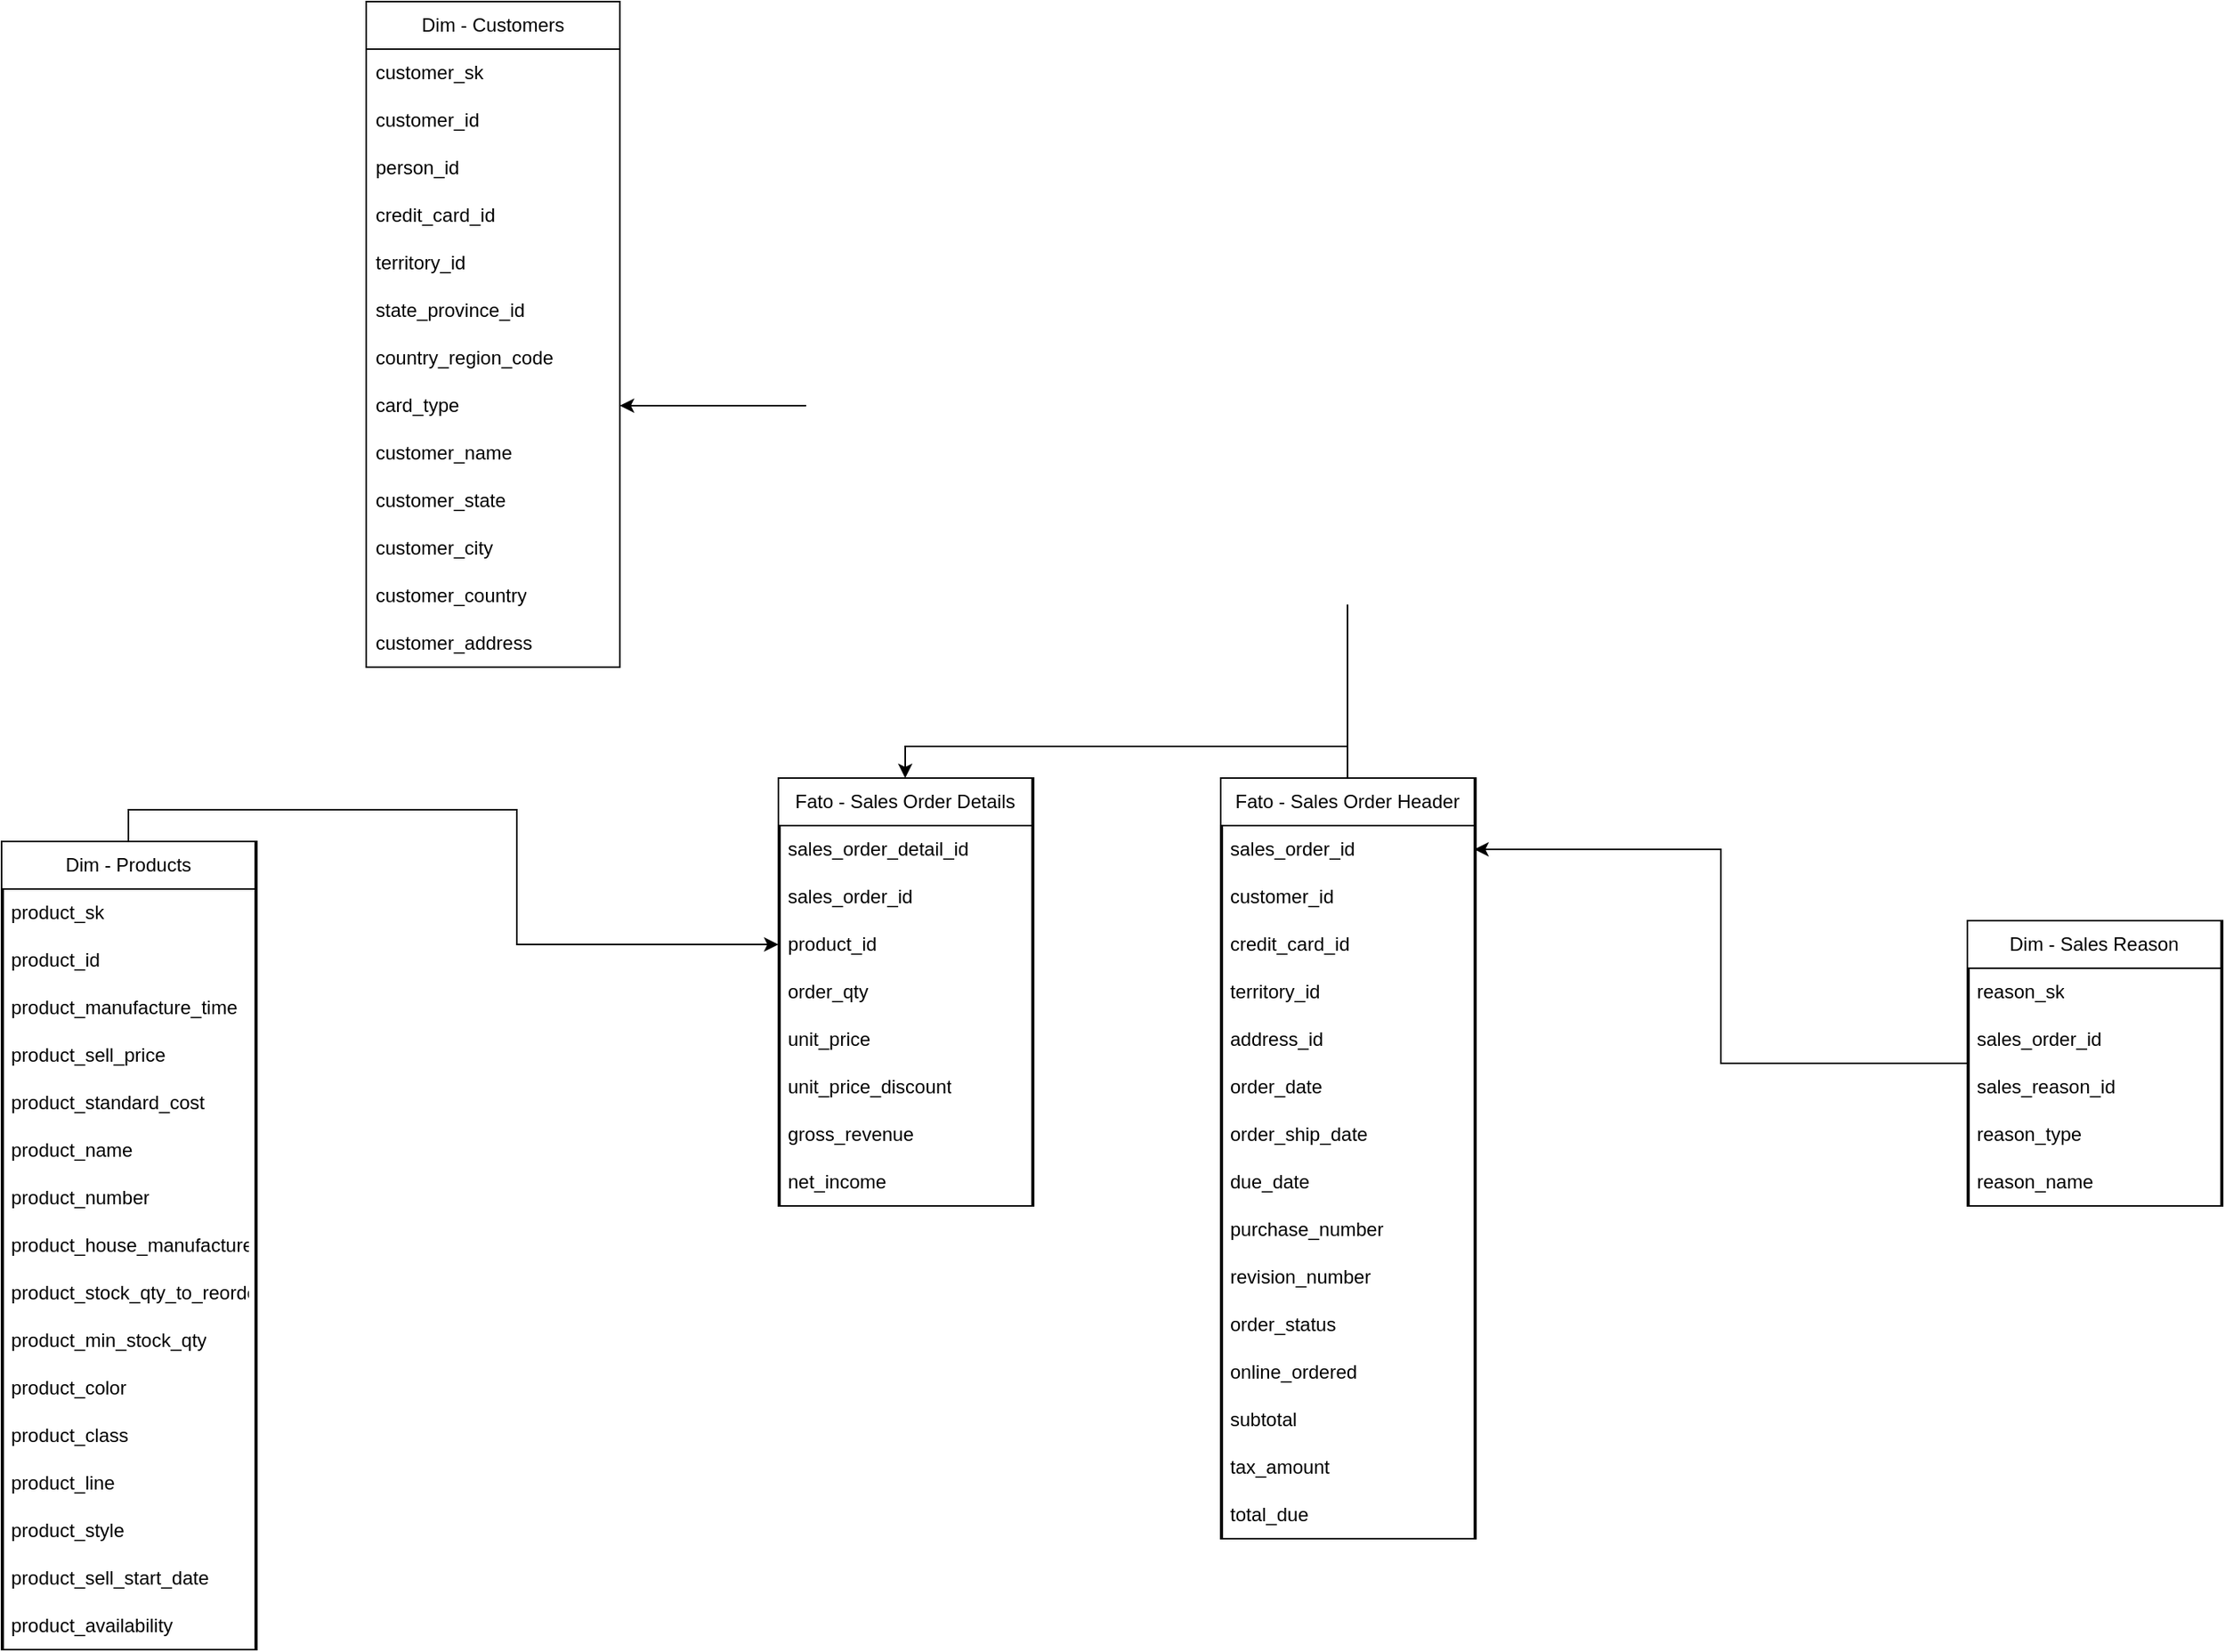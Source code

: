 <mxfile version="21.6.1" type="github">
  <diagram name="Página-1" id="UpeWFnm57IUFRS4a2LFD">
    <mxGraphModel dx="2304" dy="1829" grid="1" gridSize="10" guides="1" tooltips="1" connect="1" arrows="1" fold="1" page="1" pageScale="1" pageWidth="827" pageHeight="1169" math="0" shadow="0">
      <root>
        <mxCell id="0" />
        <mxCell id="1" parent="0" />
        <mxCell id="mHSwdu6JltxRhwhwX5n6-30" style="edgeStyle=orthogonalEdgeStyle;rounded=0;orthogonalLoop=1;jettySize=auto;html=1;exitX=0.5;exitY=0;exitDx=0;exitDy=0;entryX=0.5;entryY=0;entryDx=0;entryDy=0;" edge="1" parent="1" source="mHSwdu6JltxRhwhwX5n6-6" target="mHSwdu6JltxRhwhwX5n6-11">
          <mxGeometry relative="1" as="geometry" />
        </mxCell>
        <mxCell id="mHSwdu6JltxRhwhwX5n6-65" style="edgeStyle=orthogonalEdgeStyle;rounded=0;orthogonalLoop=1;jettySize=auto;html=1;exitX=0.5;exitY=0;exitDx=0;exitDy=0;entryX=1;entryY=0.5;entryDx=0;entryDy=0;" edge="1" parent="1" source="mHSwdu6JltxRhwhwX5n6-6" target="mHSwdu6JltxRhwhwX5n6-59">
          <mxGeometry relative="1" as="geometry" />
        </mxCell>
        <mxCell id="mHSwdu6JltxRhwhwX5n6-105" style="edgeStyle=orthogonalEdgeStyle;rounded=0;orthogonalLoop=1;jettySize=auto;html=1;exitX=0;exitY=0.5;exitDx=0;exitDy=0;entryX=1;entryY=0.5;entryDx=0;entryDy=0;" edge="1" parent="1" source="mHSwdu6JltxRhwhwX5n6-26" target="mHSwdu6JltxRhwhwX5n6-7">
          <mxGeometry relative="1" as="geometry" />
        </mxCell>
        <mxCell id="mHSwdu6JltxRhwhwX5n6-106" style="edgeStyle=orthogonalEdgeStyle;rounded=0;orthogonalLoop=1;jettySize=auto;html=1;exitX=0.5;exitY=0;exitDx=0;exitDy=0;entryX=0;entryY=0.5;entryDx=0;entryDy=0;" edge="1" parent="1" source="mHSwdu6JltxRhwhwX5n6-85" target="mHSwdu6JltxRhwhwX5n6-14">
          <mxGeometry relative="1" as="geometry" />
        </mxCell>
        <mxCell id="mHSwdu6JltxRhwhwX5n6-108" value="" style="group" vertex="1" connectable="0" parent="1">
          <mxGeometry x="449" y="180" width="161" height="480" as="geometry" />
        </mxCell>
        <mxCell id="mHSwdu6JltxRhwhwX5n6-2" value="" style="shape=internalStorage;whiteSpace=wrap;html=1;backgroundOutline=1;dx=0;dy=20;" vertex="1" parent="mHSwdu6JltxRhwhwX5n6-108">
          <mxGeometry x="1" width="160" height="480" as="geometry" />
        </mxCell>
        <mxCell id="mHSwdu6JltxRhwhwX5n6-6" value="Fato - Sales Order Header" style="swimlane;fontStyle=0;childLayout=stackLayout;horizontal=1;startSize=30;horizontalStack=0;resizeParent=1;resizeParentMax=0;resizeLast=0;collapsible=1;marginBottom=0;whiteSpace=wrap;html=1;" vertex="1" parent="mHSwdu6JltxRhwhwX5n6-108">
          <mxGeometry width="160" height="480" as="geometry" />
        </mxCell>
        <mxCell id="mHSwdu6JltxRhwhwX5n6-7" value="sales_order_id" style="text;strokeColor=none;fillColor=none;align=left;verticalAlign=middle;spacingLeft=4;spacingRight=4;overflow=hidden;points=[[0,0.5],[1,0.5]];portConstraint=eastwest;rotatable=0;whiteSpace=wrap;html=1;" vertex="1" parent="mHSwdu6JltxRhwhwX5n6-6">
          <mxGeometry y="30" width="160" height="30" as="geometry" />
        </mxCell>
        <mxCell id="mHSwdu6JltxRhwhwX5n6-8" value="customer_id" style="text;strokeColor=none;fillColor=none;align=left;verticalAlign=middle;spacingLeft=4;spacingRight=4;overflow=hidden;points=[[0,0.5],[1,0.5]];portConstraint=eastwest;rotatable=0;whiteSpace=wrap;html=1;" vertex="1" parent="mHSwdu6JltxRhwhwX5n6-6">
          <mxGeometry y="60" width="160" height="30" as="geometry" />
        </mxCell>
        <mxCell id="mHSwdu6JltxRhwhwX5n6-9" value="credit_card_id" style="text;strokeColor=none;fillColor=none;align=left;verticalAlign=middle;spacingLeft=4;spacingRight=4;overflow=hidden;points=[[0,0.5],[1,0.5]];portConstraint=eastwest;rotatable=0;whiteSpace=wrap;html=1;" vertex="1" parent="mHSwdu6JltxRhwhwX5n6-6">
          <mxGeometry y="90" width="160" height="30" as="geometry" />
        </mxCell>
        <mxCell id="mHSwdu6JltxRhwhwX5n6-39" value="territory_id" style="text;strokeColor=none;fillColor=none;align=left;verticalAlign=middle;spacingLeft=4;spacingRight=4;overflow=hidden;points=[[0,0.5],[1,0.5]];portConstraint=eastwest;rotatable=0;whiteSpace=wrap;html=1;" vertex="1" parent="mHSwdu6JltxRhwhwX5n6-6">
          <mxGeometry y="120" width="160" height="30" as="geometry" />
        </mxCell>
        <mxCell id="mHSwdu6JltxRhwhwX5n6-40" value="address_id" style="text;strokeColor=none;fillColor=none;align=left;verticalAlign=middle;spacingLeft=4;spacingRight=4;overflow=hidden;points=[[0,0.5],[1,0.5]];portConstraint=eastwest;rotatable=0;whiteSpace=wrap;html=1;" vertex="1" parent="mHSwdu6JltxRhwhwX5n6-6">
          <mxGeometry y="150" width="160" height="30" as="geometry" />
        </mxCell>
        <mxCell id="mHSwdu6JltxRhwhwX5n6-41" value="order_date" style="text;strokeColor=none;fillColor=none;align=left;verticalAlign=middle;spacingLeft=4;spacingRight=4;overflow=hidden;points=[[0,0.5],[1,0.5]];portConstraint=eastwest;rotatable=0;whiteSpace=wrap;html=1;" vertex="1" parent="mHSwdu6JltxRhwhwX5n6-6">
          <mxGeometry y="180" width="160" height="30" as="geometry" />
        </mxCell>
        <mxCell id="mHSwdu6JltxRhwhwX5n6-42" value="order_ship_date" style="text;strokeColor=none;fillColor=none;align=left;verticalAlign=middle;spacingLeft=4;spacingRight=4;overflow=hidden;points=[[0,0.5],[1,0.5]];portConstraint=eastwest;rotatable=0;whiteSpace=wrap;html=1;" vertex="1" parent="mHSwdu6JltxRhwhwX5n6-6">
          <mxGeometry y="210" width="160" height="30" as="geometry" />
        </mxCell>
        <mxCell id="mHSwdu6JltxRhwhwX5n6-46" value="due_date" style="text;strokeColor=none;fillColor=none;align=left;verticalAlign=middle;spacingLeft=4;spacingRight=4;overflow=hidden;points=[[0,0.5],[1,0.5]];portConstraint=eastwest;rotatable=0;whiteSpace=wrap;html=1;" vertex="1" parent="mHSwdu6JltxRhwhwX5n6-6">
          <mxGeometry y="240" width="160" height="30" as="geometry" />
        </mxCell>
        <mxCell id="mHSwdu6JltxRhwhwX5n6-47" value="purchase_number" style="text;strokeColor=none;fillColor=none;align=left;verticalAlign=middle;spacingLeft=4;spacingRight=4;overflow=hidden;points=[[0,0.5],[1,0.5]];portConstraint=eastwest;rotatable=0;whiteSpace=wrap;html=1;" vertex="1" parent="mHSwdu6JltxRhwhwX5n6-6">
          <mxGeometry y="270" width="160" height="30" as="geometry" />
        </mxCell>
        <mxCell id="mHSwdu6JltxRhwhwX5n6-48" value="revision_number" style="text;strokeColor=none;fillColor=none;align=left;verticalAlign=middle;spacingLeft=4;spacingRight=4;overflow=hidden;points=[[0,0.5],[1,0.5]];portConstraint=eastwest;rotatable=0;whiteSpace=wrap;html=1;" vertex="1" parent="mHSwdu6JltxRhwhwX5n6-6">
          <mxGeometry y="300" width="160" height="30" as="geometry" />
        </mxCell>
        <mxCell id="mHSwdu6JltxRhwhwX5n6-33" value="order_status" style="text;strokeColor=none;fillColor=none;align=left;verticalAlign=middle;spacingLeft=4;spacingRight=4;overflow=hidden;points=[[0,0.5],[1,0.5]];portConstraint=eastwest;rotatable=0;whiteSpace=wrap;html=1;" vertex="1" parent="mHSwdu6JltxRhwhwX5n6-6">
          <mxGeometry y="330" width="160" height="30" as="geometry" />
        </mxCell>
        <mxCell id="mHSwdu6JltxRhwhwX5n6-49" value="online_ordered" style="text;strokeColor=none;fillColor=none;align=left;verticalAlign=middle;spacingLeft=4;spacingRight=4;overflow=hidden;points=[[0,0.5],[1,0.5]];portConstraint=eastwest;rotatable=0;whiteSpace=wrap;html=1;" vertex="1" parent="mHSwdu6JltxRhwhwX5n6-6">
          <mxGeometry y="360" width="160" height="30" as="geometry" />
        </mxCell>
        <mxCell id="mHSwdu6JltxRhwhwX5n6-50" value="subtotal" style="text;strokeColor=none;fillColor=none;align=left;verticalAlign=middle;spacingLeft=4;spacingRight=4;overflow=hidden;points=[[0,0.5],[1,0.5]];portConstraint=eastwest;rotatable=0;whiteSpace=wrap;html=1;" vertex="1" parent="mHSwdu6JltxRhwhwX5n6-6">
          <mxGeometry y="390" width="160" height="30" as="geometry" />
        </mxCell>
        <mxCell id="mHSwdu6JltxRhwhwX5n6-52" value="tax_amount" style="text;strokeColor=none;fillColor=none;align=left;verticalAlign=middle;spacingLeft=4;spacingRight=4;overflow=hidden;points=[[0,0.5],[1,0.5]];portConstraint=eastwest;rotatable=0;whiteSpace=wrap;html=1;" vertex="1" parent="mHSwdu6JltxRhwhwX5n6-6">
          <mxGeometry y="420" width="160" height="30" as="geometry" />
        </mxCell>
        <mxCell id="mHSwdu6JltxRhwhwX5n6-53" value="total_due" style="text;strokeColor=none;fillColor=none;align=left;verticalAlign=middle;spacingLeft=4;spacingRight=4;overflow=hidden;points=[[0,0.5],[1,0.5]];portConstraint=eastwest;rotatable=0;whiteSpace=wrap;html=1;" vertex="1" parent="mHSwdu6JltxRhwhwX5n6-6">
          <mxGeometry y="450" width="160" height="30" as="geometry" />
        </mxCell>
        <mxCell id="mHSwdu6JltxRhwhwX5n6-109" value="" style="group" vertex="1" connectable="0" parent="1">
          <mxGeometry x="170" y="180" width="161" height="270" as="geometry" />
        </mxCell>
        <mxCell id="mHSwdu6JltxRhwhwX5n6-10" value="" style="shape=internalStorage;whiteSpace=wrap;html=1;backgroundOutline=1;dx=0;dy=20;" vertex="1" parent="mHSwdu6JltxRhwhwX5n6-109">
          <mxGeometry x="1" width="160" height="270" as="geometry" />
        </mxCell>
        <mxCell id="mHSwdu6JltxRhwhwX5n6-11" value="Fato - Sales Order Details" style="swimlane;fontStyle=0;childLayout=stackLayout;horizontal=1;startSize=30;horizontalStack=0;resizeParent=1;resizeParentMax=0;resizeLast=0;collapsible=1;marginBottom=0;whiteSpace=wrap;html=1;" vertex="1" parent="mHSwdu6JltxRhwhwX5n6-109">
          <mxGeometry width="160" height="270" as="geometry" />
        </mxCell>
        <mxCell id="mHSwdu6JltxRhwhwX5n6-12" value="sales_order_detail_id" style="text;strokeColor=none;fillColor=none;align=left;verticalAlign=middle;spacingLeft=4;spacingRight=4;overflow=hidden;points=[[0,0.5],[1,0.5]];portConstraint=eastwest;rotatable=0;whiteSpace=wrap;html=1;" vertex="1" parent="mHSwdu6JltxRhwhwX5n6-11">
          <mxGeometry y="30" width="160" height="30" as="geometry" />
        </mxCell>
        <mxCell id="mHSwdu6JltxRhwhwX5n6-13" value="sales_order_id" style="text;strokeColor=none;fillColor=none;align=left;verticalAlign=middle;spacingLeft=4;spacingRight=4;overflow=hidden;points=[[0,0.5],[1,0.5]];portConstraint=eastwest;rotatable=0;whiteSpace=wrap;html=1;" vertex="1" parent="mHSwdu6JltxRhwhwX5n6-11">
          <mxGeometry y="60" width="160" height="30" as="geometry" />
        </mxCell>
        <mxCell id="mHSwdu6JltxRhwhwX5n6-14" value="product_id" style="text;strokeColor=none;fillColor=none;align=left;verticalAlign=middle;spacingLeft=4;spacingRight=4;overflow=hidden;points=[[0,0.5],[1,0.5]];portConstraint=eastwest;rotatable=0;whiteSpace=wrap;html=1;" vertex="1" parent="mHSwdu6JltxRhwhwX5n6-11">
          <mxGeometry y="90" width="160" height="30" as="geometry" />
        </mxCell>
        <mxCell id="mHSwdu6JltxRhwhwX5n6-34" value="order_qty" style="text;strokeColor=none;fillColor=none;align=left;verticalAlign=middle;spacingLeft=4;spacingRight=4;overflow=hidden;points=[[0,0.5],[1,0.5]];portConstraint=eastwest;rotatable=0;whiteSpace=wrap;html=1;" vertex="1" parent="mHSwdu6JltxRhwhwX5n6-11">
          <mxGeometry y="120" width="160" height="30" as="geometry" />
        </mxCell>
        <mxCell id="mHSwdu6JltxRhwhwX5n6-35" value="unit_price" style="text;strokeColor=none;fillColor=none;align=left;verticalAlign=middle;spacingLeft=4;spacingRight=4;overflow=hidden;points=[[0,0.5],[1,0.5]];portConstraint=eastwest;rotatable=0;whiteSpace=wrap;html=1;" vertex="1" parent="mHSwdu6JltxRhwhwX5n6-11">
          <mxGeometry y="150" width="160" height="30" as="geometry" />
        </mxCell>
        <mxCell id="mHSwdu6JltxRhwhwX5n6-36" value="unit_price_discount" style="text;strokeColor=none;fillColor=none;align=left;verticalAlign=middle;spacingLeft=4;spacingRight=4;overflow=hidden;points=[[0,0.5],[1,0.5]];portConstraint=eastwest;rotatable=0;whiteSpace=wrap;html=1;" vertex="1" parent="mHSwdu6JltxRhwhwX5n6-11">
          <mxGeometry y="180" width="160" height="30" as="geometry" />
        </mxCell>
        <mxCell id="mHSwdu6JltxRhwhwX5n6-37" value="gross_revenue" style="text;strokeColor=none;fillColor=none;align=left;verticalAlign=middle;spacingLeft=4;spacingRight=4;overflow=hidden;points=[[0,0.5],[1,0.5]];portConstraint=eastwest;rotatable=0;whiteSpace=wrap;html=1;" vertex="1" parent="mHSwdu6JltxRhwhwX5n6-11">
          <mxGeometry y="210" width="160" height="30" as="geometry" />
        </mxCell>
        <mxCell id="mHSwdu6JltxRhwhwX5n6-38" value="net_income" style="text;strokeColor=none;fillColor=none;align=left;verticalAlign=middle;spacingLeft=4;spacingRight=4;overflow=hidden;points=[[0,0.5],[1,0.5]];portConstraint=eastwest;rotatable=0;whiteSpace=wrap;html=1;" vertex="1" parent="mHSwdu6JltxRhwhwX5n6-11">
          <mxGeometry y="240" width="160" height="30" as="geometry" />
        </mxCell>
        <mxCell id="mHSwdu6JltxRhwhwX5n6-107" value="" style="group" vertex="1" connectable="0" parent="1">
          <mxGeometry x="920" y="270" width="161" height="180" as="geometry" />
        </mxCell>
        <mxCell id="mHSwdu6JltxRhwhwX5n6-25" value="" style="shape=internalStorage;whiteSpace=wrap;html=1;backgroundOutline=1;dx=0;dy=20;" vertex="1" parent="mHSwdu6JltxRhwhwX5n6-107">
          <mxGeometry x="1" width="160" height="180" as="geometry" />
        </mxCell>
        <mxCell id="mHSwdu6JltxRhwhwX5n6-26" value="Dim - Sales Reason" style="swimlane;fontStyle=0;childLayout=stackLayout;horizontal=1;startSize=30;horizontalStack=0;resizeParent=1;resizeParentMax=0;resizeLast=0;collapsible=1;marginBottom=0;whiteSpace=wrap;html=1;" vertex="1" parent="mHSwdu6JltxRhwhwX5n6-107">
          <mxGeometry width="160" height="180" as="geometry" />
        </mxCell>
        <mxCell id="mHSwdu6JltxRhwhwX5n6-27" value="reason_sk" style="text;strokeColor=none;fillColor=none;align=left;verticalAlign=middle;spacingLeft=4;spacingRight=4;overflow=hidden;points=[[0,0.5],[1,0.5]];portConstraint=eastwest;rotatable=0;whiteSpace=wrap;html=1;" vertex="1" parent="mHSwdu6JltxRhwhwX5n6-26">
          <mxGeometry y="30" width="160" height="30" as="geometry" />
        </mxCell>
        <mxCell id="mHSwdu6JltxRhwhwX5n6-28" value="sales_order_id" style="text;strokeColor=none;fillColor=none;align=left;verticalAlign=middle;spacingLeft=4;spacingRight=4;overflow=hidden;points=[[0,0.5],[1,0.5]];portConstraint=eastwest;rotatable=0;whiteSpace=wrap;html=1;" vertex="1" parent="mHSwdu6JltxRhwhwX5n6-26">
          <mxGeometry y="60" width="160" height="30" as="geometry" />
        </mxCell>
        <mxCell id="mHSwdu6JltxRhwhwX5n6-29" value="sales_reason_id" style="text;strokeColor=none;fillColor=none;align=left;verticalAlign=middle;spacingLeft=4;spacingRight=4;overflow=hidden;points=[[0,0.5],[1,0.5]];portConstraint=eastwest;rotatable=0;whiteSpace=wrap;html=1;" vertex="1" parent="mHSwdu6JltxRhwhwX5n6-26">
          <mxGeometry y="90" width="160" height="30" as="geometry" />
        </mxCell>
        <mxCell id="mHSwdu6JltxRhwhwX5n6-103" value="reason_type" style="text;strokeColor=none;fillColor=none;align=left;verticalAlign=middle;spacingLeft=4;spacingRight=4;overflow=hidden;points=[[0,0.5],[1,0.5]];portConstraint=eastwest;rotatable=0;whiteSpace=wrap;html=1;" vertex="1" parent="mHSwdu6JltxRhwhwX5n6-26">
          <mxGeometry y="120" width="160" height="30" as="geometry" />
        </mxCell>
        <mxCell id="mHSwdu6JltxRhwhwX5n6-104" value="reason_name" style="text;strokeColor=none;fillColor=none;align=left;verticalAlign=middle;spacingLeft=4;spacingRight=4;overflow=hidden;points=[[0,0.5],[1,0.5]];portConstraint=eastwest;rotatable=0;whiteSpace=wrap;html=1;" vertex="1" parent="mHSwdu6JltxRhwhwX5n6-26">
          <mxGeometry y="150" width="160" height="30" as="geometry" />
        </mxCell>
        <mxCell id="mHSwdu6JltxRhwhwX5n6-111" value="" style="group" vertex="1" connectable="0" parent="1">
          <mxGeometry x="-90" y="-310" width="160" height="420" as="geometry" />
        </mxCell>
        <mxCell id="mHSwdu6JltxRhwhwX5n6-15" value="" style="shape=internalStorage;whiteSpace=wrap;html=1;backgroundOutline=1;dx=0;dy=20;" vertex="1" parent="mHSwdu6JltxRhwhwX5n6-111">
          <mxGeometry width="160" height="420" as="geometry" />
        </mxCell>
        <mxCell id="mHSwdu6JltxRhwhwX5n6-16" value="Dim - Customers" style="swimlane;fontStyle=0;childLayout=stackLayout;horizontal=1;startSize=30;horizontalStack=0;resizeParent=1;resizeParentMax=0;resizeLast=0;collapsible=1;marginBottom=0;whiteSpace=wrap;html=1;" vertex="1" parent="mHSwdu6JltxRhwhwX5n6-111">
          <mxGeometry width="160" height="420" as="geometry" />
        </mxCell>
        <mxCell id="mHSwdu6JltxRhwhwX5n6-17" value="customer_sk" style="text;strokeColor=none;fillColor=none;align=left;verticalAlign=middle;spacingLeft=4;spacingRight=4;overflow=hidden;points=[[0,0.5],[1,0.5]];portConstraint=eastwest;rotatable=0;whiteSpace=wrap;html=1;" vertex="1" parent="mHSwdu6JltxRhwhwX5n6-16">
          <mxGeometry y="30" width="160" height="30" as="geometry" />
        </mxCell>
        <mxCell id="mHSwdu6JltxRhwhwX5n6-18" value="customer_id" style="text;strokeColor=none;fillColor=none;align=left;verticalAlign=middle;spacingLeft=4;spacingRight=4;overflow=hidden;points=[[0,0.5],[1,0.5]];portConstraint=eastwest;rotatable=0;whiteSpace=wrap;html=1;" vertex="1" parent="mHSwdu6JltxRhwhwX5n6-16">
          <mxGeometry y="60" width="160" height="30" as="geometry" />
        </mxCell>
        <mxCell id="mHSwdu6JltxRhwhwX5n6-19" value="person_id" style="text;strokeColor=none;fillColor=none;align=left;verticalAlign=middle;spacingLeft=4;spacingRight=4;overflow=hidden;points=[[0,0.5],[1,0.5]];portConstraint=eastwest;rotatable=0;whiteSpace=wrap;html=1;" vertex="1" parent="mHSwdu6JltxRhwhwX5n6-16">
          <mxGeometry y="90" width="160" height="30" as="geometry" />
        </mxCell>
        <mxCell id="mHSwdu6JltxRhwhwX5n6-54" value="credit_card_id" style="text;strokeColor=none;fillColor=none;align=left;verticalAlign=middle;spacingLeft=4;spacingRight=4;overflow=hidden;points=[[0,0.5],[1,0.5]];portConstraint=eastwest;rotatable=0;whiteSpace=wrap;html=1;" vertex="1" parent="mHSwdu6JltxRhwhwX5n6-16">
          <mxGeometry y="120" width="160" height="30" as="geometry" />
        </mxCell>
        <mxCell id="mHSwdu6JltxRhwhwX5n6-55" value="territory_id" style="text;strokeColor=none;fillColor=none;align=left;verticalAlign=middle;spacingLeft=4;spacingRight=4;overflow=hidden;points=[[0,0.5],[1,0.5]];portConstraint=eastwest;rotatable=0;whiteSpace=wrap;html=1;" vertex="1" parent="mHSwdu6JltxRhwhwX5n6-16">
          <mxGeometry y="150" width="160" height="30" as="geometry" />
        </mxCell>
        <mxCell id="mHSwdu6JltxRhwhwX5n6-56" value="state_province_id" style="text;strokeColor=none;fillColor=none;align=left;verticalAlign=middle;spacingLeft=4;spacingRight=4;overflow=hidden;points=[[0,0.5],[1,0.5]];portConstraint=eastwest;rotatable=0;whiteSpace=wrap;html=1;" vertex="1" parent="mHSwdu6JltxRhwhwX5n6-16">
          <mxGeometry y="180" width="160" height="30" as="geometry" />
        </mxCell>
        <mxCell id="mHSwdu6JltxRhwhwX5n6-57" value="country_region_code" style="text;strokeColor=none;fillColor=none;align=left;verticalAlign=middle;spacingLeft=4;spacingRight=4;overflow=hidden;points=[[0,0.5],[1,0.5]];portConstraint=eastwest;rotatable=0;whiteSpace=wrap;html=1;" vertex="1" parent="mHSwdu6JltxRhwhwX5n6-16">
          <mxGeometry y="210" width="160" height="30" as="geometry" />
        </mxCell>
        <mxCell id="mHSwdu6JltxRhwhwX5n6-59" value="card_type" style="text;strokeColor=none;fillColor=none;align=left;verticalAlign=middle;spacingLeft=4;spacingRight=4;overflow=hidden;points=[[0,0.5],[1,0.5]];portConstraint=eastwest;rotatable=0;whiteSpace=wrap;html=1;" vertex="1" parent="mHSwdu6JltxRhwhwX5n6-16">
          <mxGeometry y="240" width="160" height="30" as="geometry" />
        </mxCell>
        <mxCell id="mHSwdu6JltxRhwhwX5n6-60" value="customer_name" style="text;strokeColor=none;fillColor=none;align=left;verticalAlign=middle;spacingLeft=4;spacingRight=4;overflow=hidden;points=[[0,0.5],[1,0.5]];portConstraint=eastwest;rotatable=0;whiteSpace=wrap;html=1;" vertex="1" parent="mHSwdu6JltxRhwhwX5n6-16">
          <mxGeometry y="270" width="160" height="30" as="geometry" />
        </mxCell>
        <mxCell id="mHSwdu6JltxRhwhwX5n6-61" value="customer_state" style="text;strokeColor=none;fillColor=none;align=left;verticalAlign=middle;spacingLeft=4;spacingRight=4;overflow=hidden;points=[[0,0.5],[1,0.5]];portConstraint=eastwest;rotatable=0;whiteSpace=wrap;html=1;" vertex="1" parent="mHSwdu6JltxRhwhwX5n6-16">
          <mxGeometry y="300" width="160" height="30" as="geometry" />
        </mxCell>
        <mxCell id="mHSwdu6JltxRhwhwX5n6-62" value="customer_city" style="text;strokeColor=none;fillColor=none;align=left;verticalAlign=middle;spacingLeft=4;spacingRight=4;overflow=hidden;points=[[0,0.5],[1,0.5]];portConstraint=eastwest;rotatable=0;whiteSpace=wrap;html=1;" vertex="1" parent="mHSwdu6JltxRhwhwX5n6-16">
          <mxGeometry y="330" width="160" height="30" as="geometry" />
        </mxCell>
        <mxCell id="mHSwdu6JltxRhwhwX5n6-63" value="customer_country" style="text;strokeColor=none;fillColor=none;align=left;verticalAlign=middle;spacingLeft=4;spacingRight=4;overflow=hidden;points=[[0,0.5],[1,0.5]];portConstraint=eastwest;rotatable=0;whiteSpace=wrap;html=1;" vertex="1" parent="mHSwdu6JltxRhwhwX5n6-16">
          <mxGeometry y="360" width="160" height="30" as="geometry" />
        </mxCell>
        <mxCell id="mHSwdu6JltxRhwhwX5n6-64" value="customer_address" style="text;strokeColor=none;fillColor=none;align=left;verticalAlign=middle;spacingLeft=4;spacingRight=4;overflow=hidden;points=[[0,0.5],[1,0.5]];portConstraint=eastwest;rotatable=0;whiteSpace=wrap;html=1;" vertex="1" parent="mHSwdu6JltxRhwhwX5n6-16">
          <mxGeometry y="390" width="160" height="30" as="geometry" />
        </mxCell>
        <mxCell id="mHSwdu6JltxRhwhwX5n6-110" value="" style="group" vertex="1" connectable="0" parent="1">
          <mxGeometry x="-320" y="220" width="161" height="510" as="geometry" />
        </mxCell>
        <mxCell id="mHSwdu6JltxRhwhwX5n6-84" value="" style="shape=internalStorage;whiteSpace=wrap;html=1;backgroundOutline=1;dx=0;dy=20;" vertex="1" parent="mHSwdu6JltxRhwhwX5n6-110">
          <mxGeometry x="1" width="160" height="510" as="geometry" />
        </mxCell>
        <mxCell id="mHSwdu6JltxRhwhwX5n6-85" value="Dim - Products" style="swimlane;fontStyle=0;childLayout=stackLayout;horizontal=1;startSize=30;horizontalStack=0;resizeParent=1;resizeParentMax=0;resizeLast=0;collapsible=1;marginBottom=0;whiteSpace=wrap;html=1;" vertex="1" parent="mHSwdu6JltxRhwhwX5n6-110">
          <mxGeometry width="160" height="510" as="geometry" />
        </mxCell>
        <mxCell id="mHSwdu6JltxRhwhwX5n6-86" value="product_sk" style="text;strokeColor=none;fillColor=none;align=left;verticalAlign=middle;spacingLeft=4;spacingRight=4;overflow=hidden;points=[[0,0.5],[1,0.5]];portConstraint=eastwest;rotatable=0;whiteSpace=wrap;html=1;" vertex="1" parent="mHSwdu6JltxRhwhwX5n6-85">
          <mxGeometry y="30" width="160" height="30" as="geometry" />
        </mxCell>
        <mxCell id="mHSwdu6JltxRhwhwX5n6-87" value="product_id" style="text;strokeColor=none;fillColor=none;align=left;verticalAlign=middle;spacingLeft=4;spacingRight=4;overflow=hidden;points=[[0,0.5],[1,0.5]];portConstraint=eastwest;rotatable=0;whiteSpace=wrap;html=1;" vertex="1" parent="mHSwdu6JltxRhwhwX5n6-85">
          <mxGeometry y="60" width="160" height="30" as="geometry" />
        </mxCell>
        <mxCell id="mHSwdu6JltxRhwhwX5n6-88" value="product_manufacture_time" style="text;strokeColor=none;fillColor=none;align=left;verticalAlign=middle;spacingLeft=4;spacingRight=4;overflow=hidden;points=[[0,0.5],[1,0.5]];portConstraint=eastwest;rotatable=0;whiteSpace=wrap;html=1;" vertex="1" parent="mHSwdu6JltxRhwhwX5n6-85">
          <mxGeometry y="90" width="160" height="30" as="geometry" />
        </mxCell>
        <mxCell id="mHSwdu6JltxRhwhwX5n6-89" value="product_sell_price" style="text;strokeColor=none;fillColor=none;align=left;verticalAlign=middle;spacingLeft=4;spacingRight=4;overflow=hidden;points=[[0,0.5],[1,0.5]];portConstraint=eastwest;rotatable=0;whiteSpace=wrap;html=1;" vertex="1" parent="mHSwdu6JltxRhwhwX5n6-85">
          <mxGeometry y="120" width="160" height="30" as="geometry" />
        </mxCell>
        <mxCell id="mHSwdu6JltxRhwhwX5n6-90" value="product_standard_cost" style="text;strokeColor=none;fillColor=none;align=left;verticalAlign=middle;spacingLeft=4;spacingRight=4;overflow=hidden;points=[[0,0.5],[1,0.5]];portConstraint=eastwest;rotatable=0;whiteSpace=wrap;html=1;" vertex="1" parent="mHSwdu6JltxRhwhwX5n6-85">
          <mxGeometry y="150" width="160" height="30" as="geometry" />
        </mxCell>
        <mxCell id="mHSwdu6JltxRhwhwX5n6-91" value="product_name" style="text;strokeColor=none;fillColor=none;align=left;verticalAlign=middle;spacingLeft=4;spacingRight=4;overflow=hidden;points=[[0,0.5],[1,0.5]];portConstraint=eastwest;rotatable=0;whiteSpace=wrap;html=1;" vertex="1" parent="mHSwdu6JltxRhwhwX5n6-85">
          <mxGeometry y="180" width="160" height="30" as="geometry" />
        </mxCell>
        <mxCell id="mHSwdu6JltxRhwhwX5n6-92" value="product_number" style="text;strokeColor=none;fillColor=none;align=left;verticalAlign=middle;spacingLeft=4;spacingRight=4;overflow=hidden;points=[[0,0.5],[1,0.5]];portConstraint=eastwest;rotatable=0;whiteSpace=wrap;html=1;" vertex="1" parent="mHSwdu6JltxRhwhwX5n6-85">
          <mxGeometry y="210" width="160" height="30" as="geometry" />
        </mxCell>
        <mxCell id="mHSwdu6JltxRhwhwX5n6-93" value="product_house_manufactured" style="text;strokeColor=none;fillColor=none;align=left;verticalAlign=middle;spacingLeft=4;spacingRight=4;overflow=hidden;points=[[0,0.5],[1,0.5]];portConstraint=eastwest;rotatable=0;whiteSpace=wrap;html=1;" vertex="1" parent="mHSwdu6JltxRhwhwX5n6-85">
          <mxGeometry y="240" width="160" height="30" as="geometry" />
        </mxCell>
        <mxCell id="mHSwdu6JltxRhwhwX5n6-94" value="product_stock_qty_to_reorder" style="text;strokeColor=none;fillColor=none;align=left;verticalAlign=middle;spacingLeft=4;spacingRight=4;overflow=hidden;points=[[0,0.5],[1,0.5]];portConstraint=eastwest;rotatable=0;whiteSpace=wrap;html=1;" vertex="1" parent="mHSwdu6JltxRhwhwX5n6-85">
          <mxGeometry y="270" width="160" height="30" as="geometry" />
        </mxCell>
        <mxCell id="mHSwdu6JltxRhwhwX5n6-95" value="product_min_stock_qty" style="text;strokeColor=none;fillColor=none;align=left;verticalAlign=middle;spacingLeft=4;spacingRight=4;overflow=hidden;points=[[0,0.5],[1,0.5]];portConstraint=eastwest;rotatable=0;whiteSpace=wrap;html=1;" vertex="1" parent="mHSwdu6JltxRhwhwX5n6-85">
          <mxGeometry y="300" width="160" height="30" as="geometry" />
        </mxCell>
        <mxCell id="mHSwdu6JltxRhwhwX5n6-96" value="product_color" style="text;strokeColor=none;fillColor=none;align=left;verticalAlign=middle;spacingLeft=4;spacingRight=4;overflow=hidden;points=[[0,0.5],[1,0.5]];portConstraint=eastwest;rotatable=0;whiteSpace=wrap;html=1;" vertex="1" parent="mHSwdu6JltxRhwhwX5n6-85">
          <mxGeometry y="330" width="160" height="30" as="geometry" />
        </mxCell>
        <mxCell id="mHSwdu6JltxRhwhwX5n6-97" value="product_class" style="text;strokeColor=none;fillColor=none;align=left;verticalAlign=middle;spacingLeft=4;spacingRight=4;overflow=hidden;points=[[0,0.5],[1,0.5]];portConstraint=eastwest;rotatable=0;whiteSpace=wrap;html=1;" vertex="1" parent="mHSwdu6JltxRhwhwX5n6-85">
          <mxGeometry y="360" width="160" height="30" as="geometry" />
        </mxCell>
        <mxCell id="mHSwdu6JltxRhwhwX5n6-98" value="product_line" style="text;strokeColor=none;fillColor=none;align=left;verticalAlign=middle;spacingLeft=4;spacingRight=4;overflow=hidden;points=[[0,0.5],[1,0.5]];portConstraint=eastwest;rotatable=0;whiteSpace=wrap;html=1;" vertex="1" parent="mHSwdu6JltxRhwhwX5n6-85">
          <mxGeometry y="390" width="160" height="30" as="geometry" />
        </mxCell>
        <mxCell id="mHSwdu6JltxRhwhwX5n6-99" value="product_style" style="text;strokeColor=none;fillColor=none;align=left;verticalAlign=middle;spacingLeft=4;spacingRight=4;overflow=hidden;points=[[0,0.5],[1,0.5]];portConstraint=eastwest;rotatable=0;whiteSpace=wrap;html=1;" vertex="1" parent="mHSwdu6JltxRhwhwX5n6-85">
          <mxGeometry y="420" width="160" height="30" as="geometry" />
        </mxCell>
        <mxCell id="mHSwdu6JltxRhwhwX5n6-102" value="product_sell_start_date" style="text;strokeColor=none;fillColor=none;align=left;verticalAlign=middle;spacingLeft=4;spacingRight=4;overflow=hidden;points=[[0,0.5],[1,0.5]];portConstraint=eastwest;rotatable=0;whiteSpace=wrap;html=1;" vertex="1" parent="mHSwdu6JltxRhwhwX5n6-85">
          <mxGeometry y="450" width="160" height="30" as="geometry" />
        </mxCell>
        <mxCell id="mHSwdu6JltxRhwhwX5n6-101" value="product_availability" style="text;strokeColor=none;fillColor=none;align=left;verticalAlign=middle;spacingLeft=4;spacingRight=4;overflow=hidden;points=[[0,0.5],[1,0.5]];portConstraint=eastwest;rotatable=0;whiteSpace=wrap;html=1;" vertex="1" parent="mHSwdu6JltxRhwhwX5n6-85">
          <mxGeometry y="480" width="160" height="30" as="geometry" />
        </mxCell>
      </root>
    </mxGraphModel>
  </diagram>
</mxfile>
